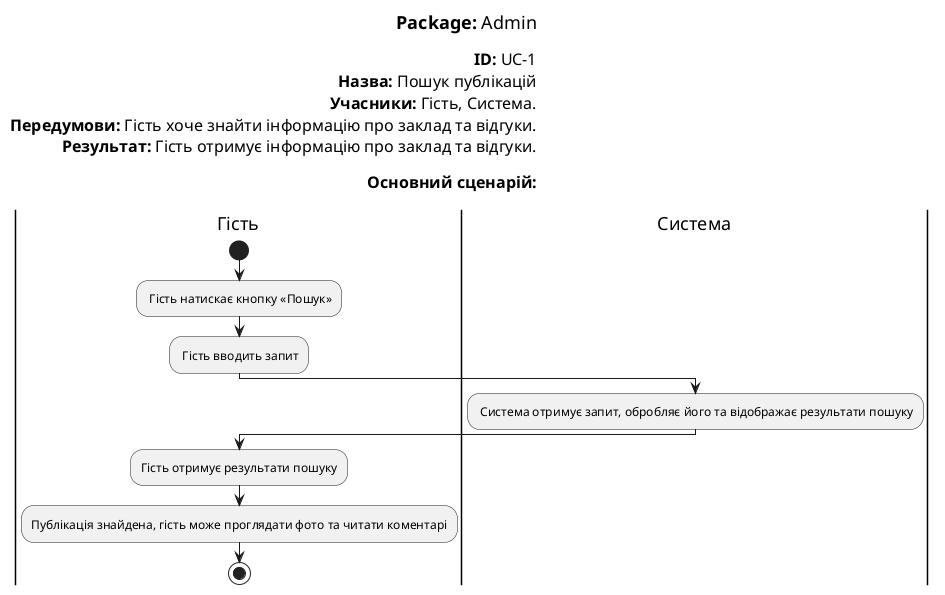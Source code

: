@startuml
left header
<font color=000 size=18><b>Package:</b> Admin

<font color=000 size=16><b>ID:</b> UC-1
<font color=000 size=16><b>Назва:</b> Пошук публікацій
<font color=000 size=16><b>Учасники:</b> Гість, Система.
<font color=000 size=16><b>Передумови:</b> Гість хоче знайти інформацію про заклад та відгуки.
<font color=000 size=16><b>Результат:</b> Гість отримує інформацію про заклад та відгуки.

<font color=000 size=16><b>Основний сценарій:</b>

end header

|Гість|
start
: Гість натискає кнопку «Пошук»;

: Гість вводить запит;


|Система|
: Система отримує запит, обробляє його та відображає результати пошуку;

|Гість|
:Гість отримує результати пошуку;

:Публікація знайдена, гість може проглядати фото та читати коментарі;

stop;
@enduml
